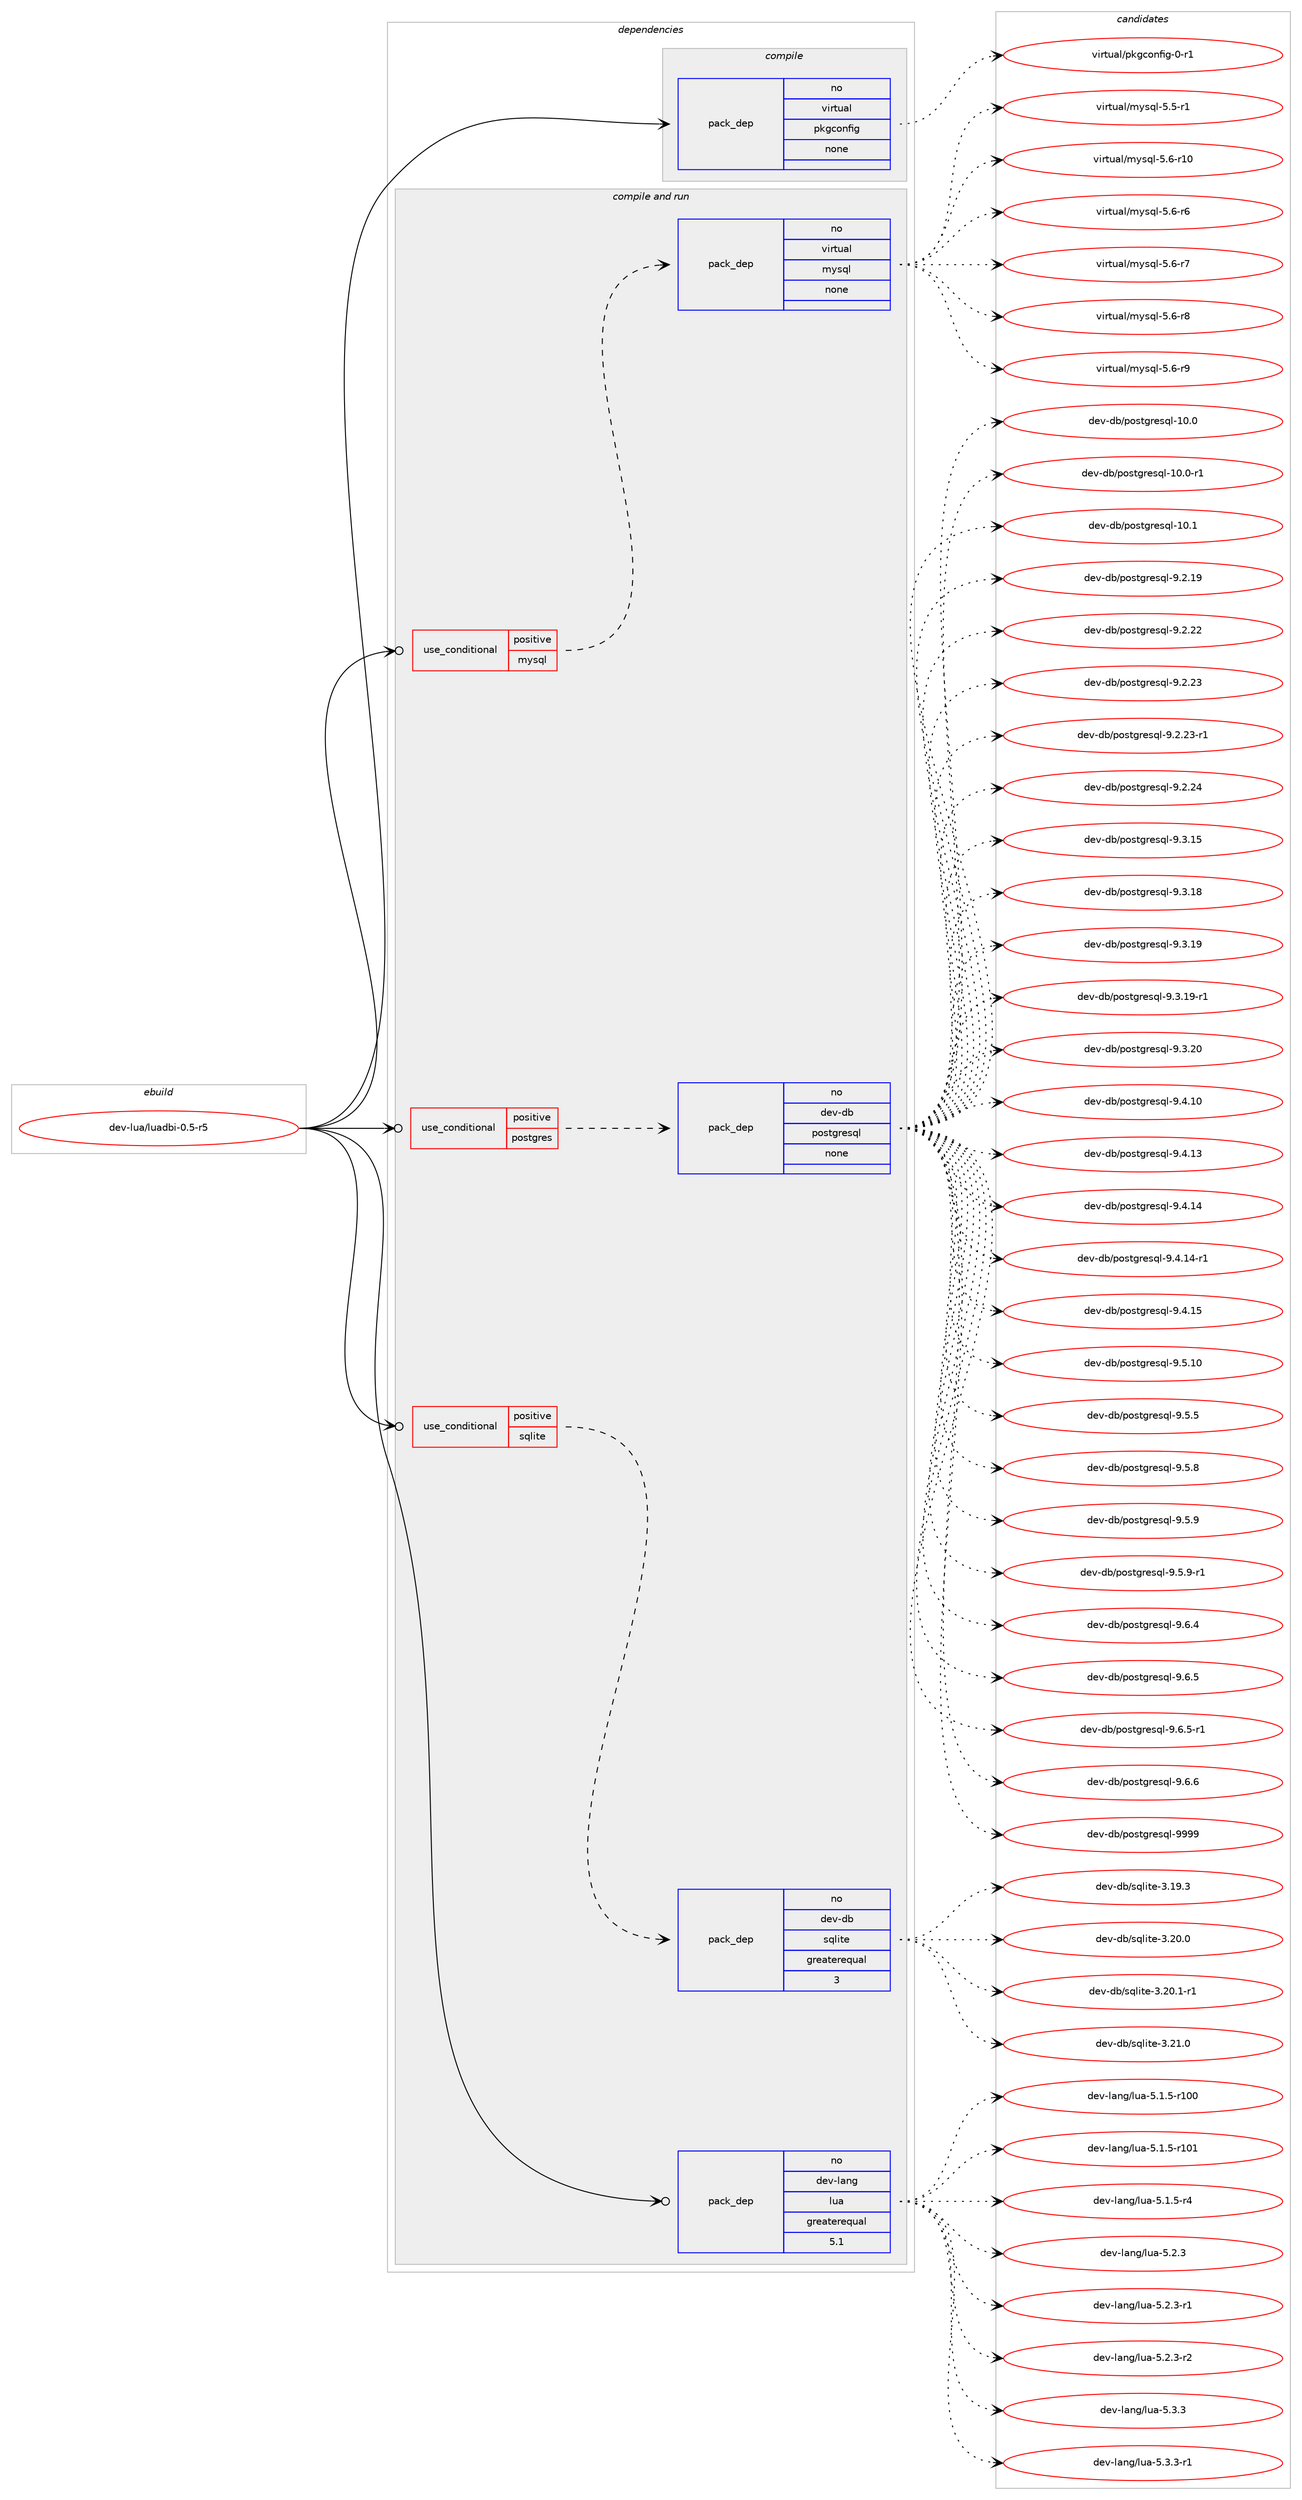 digraph prolog {

# *************
# Graph options
# *************

newrank=true;
concentrate=true;
compound=true;
graph [rankdir=LR,fontname=Helvetica,fontsize=10,ranksep=1.5];#, ranksep=2.5, nodesep=0.2];
edge  [arrowhead=vee];
node  [fontname=Helvetica,fontsize=10];

# **********
# The ebuild
# **********

subgraph cluster_leftcol {
color=gray;
rank=same;
label=<<i>ebuild</i>>;
id [label="dev-lua/luadbi-0.5-r5", color=red, width=4, href="../dev-lua/luadbi-0.5-r5.svg"];
}

# ****************
# The dependencies
# ****************

subgraph cluster_midcol {
color=gray;
label=<<i>dependencies</i>>;
subgraph cluster_compile {
fillcolor="#eeeeee";
style=filled;
label=<<i>compile</i>>;
subgraph pack91493 {
dependency121488 [label=<<TABLE BORDER="0" CELLBORDER="1" CELLSPACING="0" CELLPADDING="4" WIDTH="220"><TR><TD ROWSPAN="6" CELLPADDING="30">pack_dep</TD></TR><TR><TD WIDTH="110">no</TD></TR><TR><TD>virtual</TD></TR><TR><TD>pkgconfig</TD></TR><TR><TD>none</TD></TR><TR><TD></TD></TR></TABLE>>, shape=none, color=blue];
}
id:e -> dependency121488:w [weight=20,style="solid",arrowhead="vee"];
}
subgraph cluster_compileandrun {
fillcolor="#eeeeee";
style=filled;
label=<<i>compile and run</i>>;
subgraph cond26371 {
dependency121489 [label=<<TABLE BORDER="0" CELLBORDER="1" CELLSPACING="0" CELLPADDING="4"><TR><TD ROWSPAN="3" CELLPADDING="10">use_conditional</TD></TR><TR><TD>positive</TD></TR><TR><TD>mysql</TD></TR></TABLE>>, shape=none, color=red];
subgraph pack91494 {
dependency121490 [label=<<TABLE BORDER="0" CELLBORDER="1" CELLSPACING="0" CELLPADDING="4" WIDTH="220"><TR><TD ROWSPAN="6" CELLPADDING="30">pack_dep</TD></TR><TR><TD WIDTH="110">no</TD></TR><TR><TD>virtual</TD></TR><TR><TD>mysql</TD></TR><TR><TD>none</TD></TR><TR><TD></TD></TR></TABLE>>, shape=none, color=blue];
}
dependency121489:e -> dependency121490:w [weight=20,style="dashed",arrowhead="vee"];
}
id:e -> dependency121489:w [weight=20,style="solid",arrowhead="odotvee"];
subgraph cond26372 {
dependency121491 [label=<<TABLE BORDER="0" CELLBORDER="1" CELLSPACING="0" CELLPADDING="4"><TR><TD ROWSPAN="3" CELLPADDING="10">use_conditional</TD></TR><TR><TD>positive</TD></TR><TR><TD>postgres</TD></TR></TABLE>>, shape=none, color=red];
subgraph pack91495 {
dependency121492 [label=<<TABLE BORDER="0" CELLBORDER="1" CELLSPACING="0" CELLPADDING="4" WIDTH="220"><TR><TD ROWSPAN="6" CELLPADDING="30">pack_dep</TD></TR><TR><TD WIDTH="110">no</TD></TR><TR><TD>dev-db</TD></TR><TR><TD>postgresql</TD></TR><TR><TD>none</TD></TR><TR><TD></TD></TR></TABLE>>, shape=none, color=blue];
}
dependency121491:e -> dependency121492:w [weight=20,style="dashed",arrowhead="vee"];
}
id:e -> dependency121491:w [weight=20,style="solid",arrowhead="odotvee"];
subgraph cond26373 {
dependency121493 [label=<<TABLE BORDER="0" CELLBORDER="1" CELLSPACING="0" CELLPADDING="4"><TR><TD ROWSPAN="3" CELLPADDING="10">use_conditional</TD></TR><TR><TD>positive</TD></TR><TR><TD>sqlite</TD></TR></TABLE>>, shape=none, color=red];
subgraph pack91496 {
dependency121494 [label=<<TABLE BORDER="0" CELLBORDER="1" CELLSPACING="0" CELLPADDING="4" WIDTH="220"><TR><TD ROWSPAN="6" CELLPADDING="30">pack_dep</TD></TR><TR><TD WIDTH="110">no</TD></TR><TR><TD>dev-db</TD></TR><TR><TD>sqlite</TD></TR><TR><TD>greaterequal</TD></TR><TR><TD>3</TD></TR></TABLE>>, shape=none, color=blue];
}
dependency121493:e -> dependency121494:w [weight=20,style="dashed",arrowhead="vee"];
}
id:e -> dependency121493:w [weight=20,style="solid",arrowhead="odotvee"];
subgraph pack91497 {
dependency121495 [label=<<TABLE BORDER="0" CELLBORDER="1" CELLSPACING="0" CELLPADDING="4" WIDTH="220"><TR><TD ROWSPAN="6" CELLPADDING="30">pack_dep</TD></TR><TR><TD WIDTH="110">no</TD></TR><TR><TD>dev-lang</TD></TR><TR><TD>lua</TD></TR><TR><TD>greaterequal</TD></TR><TR><TD>5.1</TD></TR></TABLE>>, shape=none, color=blue];
}
id:e -> dependency121495:w [weight=20,style="solid",arrowhead="odotvee"];
}
subgraph cluster_run {
fillcolor="#eeeeee";
style=filled;
label=<<i>run</i>>;
}
}

# **************
# The candidates
# **************

subgraph cluster_choices {
rank=same;
color=gray;
label=<<i>candidates</i>>;

subgraph choice91493 {
color=black;
nodesep=1;
choice11810511411611797108471121071039911111010210510345484511449 [label="virtual/pkgconfig-0-r1", color=red, width=4,href="../virtual/pkgconfig-0-r1.svg"];
dependency121488:e -> choice11810511411611797108471121071039911111010210510345484511449:w [style=dotted,weight="100"];
}
subgraph choice91494 {
color=black;
nodesep=1;
choice1181051141161179710847109121115113108455346534511449 [label="virtual/mysql-5.5-r1", color=red, width=4,href="../virtual/mysql-5.5-r1.svg"];
choice118105114116117971084710912111511310845534654451144948 [label="virtual/mysql-5.6-r10", color=red, width=4,href="../virtual/mysql-5.6-r10.svg"];
choice1181051141161179710847109121115113108455346544511454 [label="virtual/mysql-5.6-r6", color=red, width=4,href="../virtual/mysql-5.6-r6.svg"];
choice1181051141161179710847109121115113108455346544511455 [label="virtual/mysql-5.6-r7", color=red, width=4,href="../virtual/mysql-5.6-r7.svg"];
choice1181051141161179710847109121115113108455346544511456 [label="virtual/mysql-5.6-r8", color=red, width=4,href="../virtual/mysql-5.6-r8.svg"];
choice1181051141161179710847109121115113108455346544511457 [label="virtual/mysql-5.6-r9", color=red, width=4,href="../virtual/mysql-5.6-r9.svg"];
dependency121490:e -> choice1181051141161179710847109121115113108455346534511449:w [style=dotted,weight="100"];
dependency121490:e -> choice118105114116117971084710912111511310845534654451144948:w [style=dotted,weight="100"];
dependency121490:e -> choice1181051141161179710847109121115113108455346544511454:w [style=dotted,weight="100"];
dependency121490:e -> choice1181051141161179710847109121115113108455346544511455:w [style=dotted,weight="100"];
dependency121490:e -> choice1181051141161179710847109121115113108455346544511456:w [style=dotted,weight="100"];
dependency121490:e -> choice1181051141161179710847109121115113108455346544511457:w [style=dotted,weight="100"];
}
subgraph choice91495 {
color=black;
nodesep=1;
choice1001011184510098471121111151161031141011151131084549484648 [label="dev-db/postgresql-10.0", color=red, width=4,href="../dev-db/postgresql-10.0.svg"];
choice10010111845100984711211111511610311410111511310845494846484511449 [label="dev-db/postgresql-10.0-r1", color=red, width=4,href="../dev-db/postgresql-10.0-r1.svg"];
choice1001011184510098471121111151161031141011151131084549484649 [label="dev-db/postgresql-10.1", color=red, width=4,href="../dev-db/postgresql-10.1.svg"];
choice10010111845100984711211111511610311410111511310845574650464957 [label="dev-db/postgresql-9.2.19", color=red, width=4,href="../dev-db/postgresql-9.2.19.svg"];
choice10010111845100984711211111511610311410111511310845574650465050 [label="dev-db/postgresql-9.2.22", color=red, width=4,href="../dev-db/postgresql-9.2.22.svg"];
choice10010111845100984711211111511610311410111511310845574650465051 [label="dev-db/postgresql-9.2.23", color=red, width=4,href="../dev-db/postgresql-9.2.23.svg"];
choice100101118451009847112111115116103114101115113108455746504650514511449 [label="dev-db/postgresql-9.2.23-r1", color=red, width=4,href="../dev-db/postgresql-9.2.23-r1.svg"];
choice10010111845100984711211111511610311410111511310845574650465052 [label="dev-db/postgresql-9.2.24", color=red, width=4,href="../dev-db/postgresql-9.2.24.svg"];
choice10010111845100984711211111511610311410111511310845574651464953 [label="dev-db/postgresql-9.3.15", color=red, width=4,href="../dev-db/postgresql-9.3.15.svg"];
choice10010111845100984711211111511610311410111511310845574651464956 [label="dev-db/postgresql-9.3.18", color=red, width=4,href="../dev-db/postgresql-9.3.18.svg"];
choice10010111845100984711211111511610311410111511310845574651464957 [label="dev-db/postgresql-9.3.19", color=red, width=4,href="../dev-db/postgresql-9.3.19.svg"];
choice100101118451009847112111115116103114101115113108455746514649574511449 [label="dev-db/postgresql-9.3.19-r1", color=red, width=4,href="../dev-db/postgresql-9.3.19-r1.svg"];
choice10010111845100984711211111511610311410111511310845574651465048 [label="dev-db/postgresql-9.3.20", color=red, width=4,href="../dev-db/postgresql-9.3.20.svg"];
choice10010111845100984711211111511610311410111511310845574652464948 [label="dev-db/postgresql-9.4.10", color=red, width=4,href="../dev-db/postgresql-9.4.10.svg"];
choice10010111845100984711211111511610311410111511310845574652464951 [label="dev-db/postgresql-9.4.13", color=red, width=4,href="../dev-db/postgresql-9.4.13.svg"];
choice10010111845100984711211111511610311410111511310845574652464952 [label="dev-db/postgresql-9.4.14", color=red, width=4,href="../dev-db/postgresql-9.4.14.svg"];
choice100101118451009847112111115116103114101115113108455746524649524511449 [label="dev-db/postgresql-9.4.14-r1", color=red, width=4,href="../dev-db/postgresql-9.4.14-r1.svg"];
choice10010111845100984711211111511610311410111511310845574652464953 [label="dev-db/postgresql-9.4.15", color=red, width=4,href="../dev-db/postgresql-9.4.15.svg"];
choice10010111845100984711211111511610311410111511310845574653464948 [label="dev-db/postgresql-9.5.10", color=red, width=4,href="../dev-db/postgresql-9.5.10.svg"];
choice100101118451009847112111115116103114101115113108455746534653 [label="dev-db/postgresql-9.5.5", color=red, width=4,href="../dev-db/postgresql-9.5.5.svg"];
choice100101118451009847112111115116103114101115113108455746534656 [label="dev-db/postgresql-9.5.8", color=red, width=4,href="../dev-db/postgresql-9.5.8.svg"];
choice100101118451009847112111115116103114101115113108455746534657 [label="dev-db/postgresql-9.5.9", color=red, width=4,href="../dev-db/postgresql-9.5.9.svg"];
choice1001011184510098471121111151161031141011151131084557465346574511449 [label="dev-db/postgresql-9.5.9-r1", color=red, width=4,href="../dev-db/postgresql-9.5.9-r1.svg"];
choice100101118451009847112111115116103114101115113108455746544652 [label="dev-db/postgresql-9.6.4", color=red, width=4,href="../dev-db/postgresql-9.6.4.svg"];
choice100101118451009847112111115116103114101115113108455746544653 [label="dev-db/postgresql-9.6.5", color=red, width=4,href="../dev-db/postgresql-9.6.5.svg"];
choice1001011184510098471121111151161031141011151131084557465446534511449 [label="dev-db/postgresql-9.6.5-r1", color=red, width=4,href="../dev-db/postgresql-9.6.5-r1.svg"];
choice100101118451009847112111115116103114101115113108455746544654 [label="dev-db/postgresql-9.6.6", color=red, width=4,href="../dev-db/postgresql-9.6.6.svg"];
choice1001011184510098471121111151161031141011151131084557575757 [label="dev-db/postgresql-9999", color=red, width=4,href="../dev-db/postgresql-9999.svg"];
dependency121492:e -> choice1001011184510098471121111151161031141011151131084549484648:w [style=dotted,weight="100"];
dependency121492:e -> choice10010111845100984711211111511610311410111511310845494846484511449:w [style=dotted,weight="100"];
dependency121492:e -> choice1001011184510098471121111151161031141011151131084549484649:w [style=dotted,weight="100"];
dependency121492:e -> choice10010111845100984711211111511610311410111511310845574650464957:w [style=dotted,weight="100"];
dependency121492:e -> choice10010111845100984711211111511610311410111511310845574650465050:w [style=dotted,weight="100"];
dependency121492:e -> choice10010111845100984711211111511610311410111511310845574650465051:w [style=dotted,weight="100"];
dependency121492:e -> choice100101118451009847112111115116103114101115113108455746504650514511449:w [style=dotted,weight="100"];
dependency121492:e -> choice10010111845100984711211111511610311410111511310845574650465052:w [style=dotted,weight="100"];
dependency121492:e -> choice10010111845100984711211111511610311410111511310845574651464953:w [style=dotted,weight="100"];
dependency121492:e -> choice10010111845100984711211111511610311410111511310845574651464956:w [style=dotted,weight="100"];
dependency121492:e -> choice10010111845100984711211111511610311410111511310845574651464957:w [style=dotted,weight="100"];
dependency121492:e -> choice100101118451009847112111115116103114101115113108455746514649574511449:w [style=dotted,weight="100"];
dependency121492:e -> choice10010111845100984711211111511610311410111511310845574651465048:w [style=dotted,weight="100"];
dependency121492:e -> choice10010111845100984711211111511610311410111511310845574652464948:w [style=dotted,weight="100"];
dependency121492:e -> choice10010111845100984711211111511610311410111511310845574652464951:w [style=dotted,weight="100"];
dependency121492:e -> choice10010111845100984711211111511610311410111511310845574652464952:w [style=dotted,weight="100"];
dependency121492:e -> choice100101118451009847112111115116103114101115113108455746524649524511449:w [style=dotted,weight="100"];
dependency121492:e -> choice10010111845100984711211111511610311410111511310845574652464953:w [style=dotted,weight="100"];
dependency121492:e -> choice10010111845100984711211111511610311410111511310845574653464948:w [style=dotted,weight="100"];
dependency121492:e -> choice100101118451009847112111115116103114101115113108455746534653:w [style=dotted,weight="100"];
dependency121492:e -> choice100101118451009847112111115116103114101115113108455746534656:w [style=dotted,weight="100"];
dependency121492:e -> choice100101118451009847112111115116103114101115113108455746534657:w [style=dotted,weight="100"];
dependency121492:e -> choice1001011184510098471121111151161031141011151131084557465346574511449:w [style=dotted,weight="100"];
dependency121492:e -> choice100101118451009847112111115116103114101115113108455746544652:w [style=dotted,weight="100"];
dependency121492:e -> choice100101118451009847112111115116103114101115113108455746544653:w [style=dotted,weight="100"];
dependency121492:e -> choice1001011184510098471121111151161031141011151131084557465446534511449:w [style=dotted,weight="100"];
dependency121492:e -> choice100101118451009847112111115116103114101115113108455746544654:w [style=dotted,weight="100"];
dependency121492:e -> choice1001011184510098471121111151161031141011151131084557575757:w [style=dotted,weight="100"];
}
subgraph choice91496 {
color=black;
nodesep=1;
choice10010111845100984711511310810511610145514649574651 [label="dev-db/sqlite-3.19.3", color=red, width=4,href="../dev-db/sqlite-3.19.3.svg"];
choice10010111845100984711511310810511610145514650484648 [label="dev-db/sqlite-3.20.0", color=red, width=4,href="../dev-db/sqlite-3.20.0.svg"];
choice100101118451009847115113108105116101455146504846494511449 [label="dev-db/sqlite-3.20.1-r1", color=red, width=4,href="../dev-db/sqlite-3.20.1-r1.svg"];
choice10010111845100984711511310810511610145514650494648 [label="dev-db/sqlite-3.21.0", color=red, width=4,href="../dev-db/sqlite-3.21.0.svg"];
dependency121494:e -> choice10010111845100984711511310810511610145514649574651:w [style=dotted,weight="100"];
dependency121494:e -> choice10010111845100984711511310810511610145514650484648:w [style=dotted,weight="100"];
dependency121494:e -> choice100101118451009847115113108105116101455146504846494511449:w [style=dotted,weight="100"];
dependency121494:e -> choice10010111845100984711511310810511610145514650494648:w [style=dotted,weight="100"];
}
subgraph choice91497 {
color=black;
nodesep=1;
choice1001011184510897110103471081179745534649465345114494848 [label="dev-lang/lua-5.1.5-r100", color=red, width=4,href="../dev-lang/lua-5.1.5-r100.svg"];
choice1001011184510897110103471081179745534649465345114494849 [label="dev-lang/lua-5.1.5-r101", color=red, width=4,href="../dev-lang/lua-5.1.5-r101.svg"];
choice100101118451089711010347108117974553464946534511452 [label="dev-lang/lua-5.1.5-r4", color=red, width=4,href="../dev-lang/lua-5.1.5-r4.svg"];
choice10010111845108971101034710811797455346504651 [label="dev-lang/lua-5.2.3", color=red, width=4,href="../dev-lang/lua-5.2.3.svg"];
choice100101118451089711010347108117974553465046514511449 [label="dev-lang/lua-5.2.3-r1", color=red, width=4,href="../dev-lang/lua-5.2.3-r1.svg"];
choice100101118451089711010347108117974553465046514511450 [label="dev-lang/lua-5.2.3-r2", color=red, width=4,href="../dev-lang/lua-5.2.3-r2.svg"];
choice10010111845108971101034710811797455346514651 [label="dev-lang/lua-5.3.3", color=red, width=4,href="../dev-lang/lua-5.3.3.svg"];
choice100101118451089711010347108117974553465146514511449 [label="dev-lang/lua-5.3.3-r1", color=red, width=4,href="../dev-lang/lua-5.3.3-r1.svg"];
dependency121495:e -> choice1001011184510897110103471081179745534649465345114494848:w [style=dotted,weight="100"];
dependency121495:e -> choice1001011184510897110103471081179745534649465345114494849:w [style=dotted,weight="100"];
dependency121495:e -> choice100101118451089711010347108117974553464946534511452:w [style=dotted,weight="100"];
dependency121495:e -> choice10010111845108971101034710811797455346504651:w [style=dotted,weight="100"];
dependency121495:e -> choice100101118451089711010347108117974553465046514511449:w [style=dotted,weight="100"];
dependency121495:e -> choice100101118451089711010347108117974553465046514511450:w [style=dotted,weight="100"];
dependency121495:e -> choice10010111845108971101034710811797455346514651:w [style=dotted,weight="100"];
dependency121495:e -> choice100101118451089711010347108117974553465146514511449:w [style=dotted,weight="100"];
}
}

}
